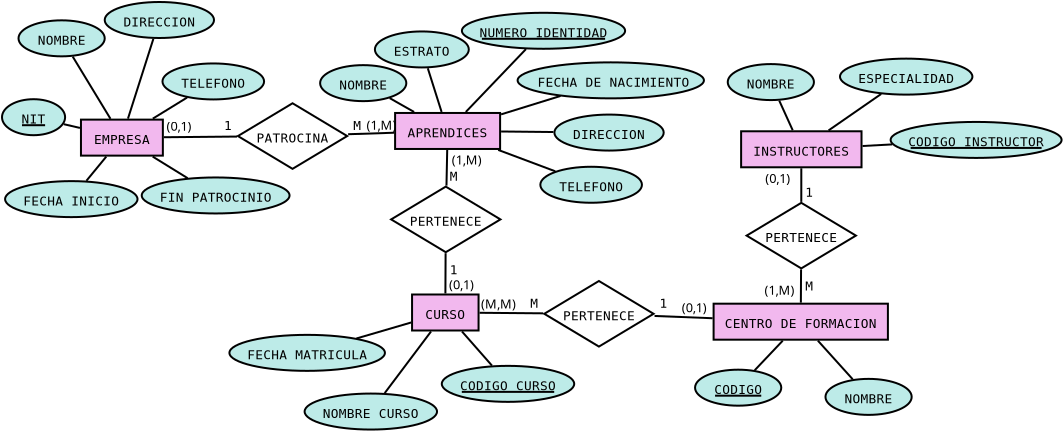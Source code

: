 <?xml version="1.0" encoding="UTF-8"?>
<dia:diagram xmlns:dia="http://www.lysator.liu.se/~alla/dia/">
  <dia:layer name="Fondo" visible="true" active="true">
    <dia:object type="ER - Attribute" version="0" id="O0">
      <dia:attribute name="obj_pos">
        <dia:point val="-10.669,5.507"/>
      </dia:attribute>
      <dia:attribute name="obj_bb">
        <dia:rectangle val="-10.719,5.457;-1.304,7.357"/>
      </dia:attribute>
      <dia:attribute name="elem_corner">
        <dia:point val="-10.669,5.507"/>
      </dia:attribute>
      <dia:attribute name="elem_width">
        <dia:real val="9.315"/>
      </dia:attribute>
      <dia:attribute name="elem_height">
        <dia:real val="1.8"/>
      </dia:attribute>
      <dia:attribute name="border_width">
        <dia:real val="0.1"/>
      </dia:attribute>
      <dia:attribute name="border_color">
        <dia:color val="#000000"/>
      </dia:attribute>
      <dia:attribute name="inner_color">
        <dia:color val="#bdebe8"/>
      </dia:attribute>
      <dia:attribute name="name">
        <dia:string>#FECHA DE NACIMIENTO#</dia:string>
      </dia:attribute>
      <dia:attribute name="key">
        <dia:boolean val="false"/>
      </dia:attribute>
      <dia:attribute name="weak_key">
        <dia:boolean val="false"/>
      </dia:attribute>
      <dia:attribute name="derived">
        <dia:boolean val="false"/>
      </dia:attribute>
      <dia:attribute name="multivalued">
        <dia:boolean val="false"/>
      </dia:attribute>
      <dia:attribute name="font">
        <dia:font family="monospace" style="0" name="Courier"/>
      </dia:attribute>
      <dia:attribute name="font_height">
        <dia:real val="0.8"/>
      </dia:attribute>
    </dia:object>
    <dia:object type="ER - Entity" version="0" id="O1">
      <dia:attribute name="obj_pos">
        <dia:point val="-16.795,8.037"/>
      </dia:attribute>
      <dia:attribute name="obj_bb">
        <dia:rectangle val="-16.845,7.987;-11.495,9.887"/>
      </dia:attribute>
      <dia:attribute name="elem_corner">
        <dia:point val="-16.795,8.037"/>
      </dia:attribute>
      <dia:attribute name="elem_width">
        <dia:real val="5.25"/>
      </dia:attribute>
      <dia:attribute name="elem_height">
        <dia:real val="1.8"/>
      </dia:attribute>
      <dia:attribute name="border_width">
        <dia:real val="0.1"/>
      </dia:attribute>
      <dia:attribute name="border_color">
        <dia:color val="#000000"/>
      </dia:attribute>
      <dia:attribute name="inner_color">
        <dia:color val="#f2b8ee"/>
      </dia:attribute>
      <dia:attribute name="name">
        <dia:string>#APRENDICES#</dia:string>
      </dia:attribute>
      <dia:attribute name="weak">
        <dia:boolean val="false"/>
      </dia:attribute>
      <dia:attribute name="associative">
        <dia:boolean val="false"/>
      </dia:attribute>
      <dia:attribute name="font">
        <dia:font family="monospace" style="0" name="Courier"/>
      </dia:attribute>
      <dia:attribute name="font_height">
        <dia:real val="0.8"/>
      </dia:attribute>
    </dia:object>
    <dia:object type="ER - Attribute" version="0" id="O2">
      <dia:attribute name="obj_pos">
        <dia:point val="-13.455,3.028"/>
      </dia:attribute>
      <dia:attribute name="obj_bb">
        <dia:rectangle val="-13.505,2.978;-5.245,4.878"/>
      </dia:attribute>
      <dia:attribute name="elem_corner">
        <dia:point val="-13.455,3.028"/>
      </dia:attribute>
      <dia:attribute name="elem_width">
        <dia:real val="8.16"/>
      </dia:attribute>
      <dia:attribute name="elem_height">
        <dia:real val="1.8"/>
      </dia:attribute>
      <dia:attribute name="border_width">
        <dia:real val="0.1"/>
      </dia:attribute>
      <dia:attribute name="border_color">
        <dia:color val="#000000"/>
      </dia:attribute>
      <dia:attribute name="inner_color">
        <dia:color val="#bdebe8"/>
      </dia:attribute>
      <dia:attribute name="name">
        <dia:string>#NUMERO IDENTIDAD#</dia:string>
      </dia:attribute>
      <dia:attribute name="key">
        <dia:boolean val="true"/>
      </dia:attribute>
      <dia:attribute name="weak_key">
        <dia:boolean val="false"/>
      </dia:attribute>
      <dia:attribute name="derived">
        <dia:boolean val="false"/>
      </dia:attribute>
      <dia:attribute name="multivalued">
        <dia:boolean val="false"/>
      </dia:attribute>
      <dia:attribute name="font">
        <dia:font family="monospace" style="0" name="Courier"/>
      </dia:attribute>
      <dia:attribute name="font_height">
        <dia:real val="0.8"/>
      </dia:attribute>
    </dia:object>
    <dia:object type="ER - Attribute" version="0" id="O3">
      <dia:attribute name="obj_pos">
        <dia:point val="-20.544,5.646"/>
      </dia:attribute>
      <dia:attribute name="obj_bb">
        <dia:rectangle val="-20.594,5.596;-16.184,7.496"/>
      </dia:attribute>
      <dia:attribute name="elem_corner">
        <dia:point val="-20.544,5.646"/>
      </dia:attribute>
      <dia:attribute name="elem_width">
        <dia:real val="4.31"/>
      </dia:attribute>
      <dia:attribute name="elem_height">
        <dia:real val="1.8"/>
      </dia:attribute>
      <dia:attribute name="border_width">
        <dia:real val="0.1"/>
      </dia:attribute>
      <dia:attribute name="border_color">
        <dia:color val="#000000"/>
      </dia:attribute>
      <dia:attribute name="inner_color">
        <dia:color val="#bdebe8"/>
      </dia:attribute>
      <dia:attribute name="name">
        <dia:string>#NOMBRE#</dia:string>
      </dia:attribute>
      <dia:attribute name="key">
        <dia:boolean val="false"/>
      </dia:attribute>
      <dia:attribute name="weak_key">
        <dia:boolean val="false"/>
      </dia:attribute>
      <dia:attribute name="derived">
        <dia:boolean val="false"/>
      </dia:attribute>
      <dia:attribute name="multivalued">
        <dia:boolean val="false"/>
      </dia:attribute>
      <dia:attribute name="font">
        <dia:font family="monospace" style="0" name="Courier"/>
      </dia:attribute>
      <dia:attribute name="font_height">
        <dia:real val="0.8"/>
      </dia:attribute>
    </dia:object>
    <dia:object type="ER - Entity" version="0" id="O4">
      <dia:attribute name="obj_pos">
        <dia:point val="-15.947,17.114"/>
      </dia:attribute>
      <dia:attribute name="obj_bb">
        <dia:rectangle val="-15.997,17.064;-12.572,18.964"/>
      </dia:attribute>
      <dia:attribute name="elem_corner">
        <dia:point val="-15.947,17.114"/>
      </dia:attribute>
      <dia:attribute name="elem_width">
        <dia:real val="3.325"/>
      </dia:attribute>
      <dia:attribute name="elem_height">
        <dia:real val="1.8"/>
      </dia:attribute>
      <dia:attribute name="border_width">
        <dia:real val="0.1"/>
      </dia:attribute>
      <dia:attribute name="border_color">
        <dia:color val="#000000"/>
      </dia:attribute>
      <dia:attribute name="inner_color">
        <dia:color val="#f2b8ee"/>
      </dia:attribute>
      <dia:attribute name="name">
        <dia:string>#CURSO#</dia:string>
      </dia:attribute>
      <dia:attribute name="weak">
        <dia:boolean val="false"/>
      </dia:attribute>
      <dia:attribute name="associative">
        <dia:boolean val="false"/>
      </dia:attribute>
      <dia:attribute name="font">
        <dia:font family="monospace" style="0" name="Courier"/>
      </dia:attribute>
      <dia:attribute name="font_height">
        <dia:real val="0.8"/>
      </dia:attribute>
    </dia:object>
    <dia:object type="ER - Entity" version="0" id="O5">
      <dia:attribute name="obj_pos">
        <dia:point val="-0.87,17.573"/>
      </dia:attribute>
      <dia:attribute name="obj_bb">
        <dia:rectangle val="-0.92,17.523;7.895,19.423"/>
      </dia:attribute>
      <dia:attribute name="elem_corner">
        <dia:point val="-0.87,17.573"/>
      </dia:attribute>
      <dia:attribute name="elem_width">
        <dia:real val="8.715"/>
      </dia:attribute>
      <dia:attribute name="elem_height">
        <dia:real val="1.8"/>
      </dia:attribute>
      <dia:attribute name="border_width">
        <dia:real val="0.1"/>
      </dia:attribute>
      <dia:attribute name="border_color">
        <dia:color val="#000000"/>
      </dia:attribute>
      <dia:attribute name="inner_color">
        <dia:color val="#f2b8ee"/>
      </dia:attribute>
      <dia:attribute name="name">
        <dia:string>#CENTRO DE FORMACION#</dia:string>
      </dia:attribute>
      <dia:attribute name="weak">
        <dia:boolean val="false"/>
      </dia:attribute>
      <dia:attribute name="associative">
        <dia:boolean val="false"/>
      </dia:attribute>
      <dia:attribute name="font">
        <dia:font family="monospace" style="0" name="Courier"/>
      </dia:attribute>
      <dia:attribute name="font_height">
        <dia:real val="0.8"/>
      </dia:attribute>
    </dia:object>
    <dia:object type="Standard - Line" version="0" id="O6">
      <dia:attribute name="obj_pos">
        <dia:point val="-17.069,7.294"/>
      </dia:attribute>
      <dia:attribute name="obj_bb">
        <dia:rectangle val="-17.137,7.226;-15.777,8.056"/>
      </dia:attribute>
      <dia:attribute name="conn_endpoints">
        <dia:point val="-17.069,7.294"/>
        <dia:point val="-15.845,7.988"/>
      </dia:attribute>
      <dia:attribute name="numcp">
        <dia:int val="1"/>
      </dia:attribute>
      <dia:connections>
        <dia:connection handle="0" to="O3" connection="8"/>
        <dia:connection handle="1" to="O1" connection="8"/>
      </dia:connections>
    </dia:object>
    <dia:object type="Standard - Line" version="0" id="O7">
      <dia:attribute name="obj_pos">
        <dia:point val="-13.261,7.988"/>
      </dia:attribute>
      <dia:attribute name="obj_bb">
        <dia:rectangle val="-13.332,4.773;-10.181,8.058"/>
      </dia:attribute>
      <dia:attribute name="conn_endpoints">
        <dia:point val="-13.261,7.988"/>
        <dia:point val="-10.252,4.844"/>
      </dia:attribute>
      <dia:attribute name="numcp">
        <dia:int val="1"/>
      </dia:attribute>
      <dia:connections>
        <dia:connection handle="0" to="O1" connection="8"/>
        <dia:connection handle="1" to="O2" connection="8"/>
      </dia:connections>
    </dia:object>
    <dia:object type="Standard - Line" version="0" id="O8">
      <dia:attribute name="obj_pos">
        <dia:point val="-11.496,8.108"/>
      </dia:attribute>
      <dia:attribute name="obj_bb">
        <dia:rectangle val="-11.559,7.123;-8.459,8.17"/>
      </dia:attribute>
      <dia:attribute name="conn_endpoints">
        <dia:point val="-11.496,8.108"/>
        <dia:point val="-8.522,7.185"/>
      </dia:attribute>
      <dia:attribute name="numcp">
        <dia:int val="1"/>
      </dia:attribute>
      <dia:connections>
        <dia:connection handle="0" to="O1" connection="8"/>
        <dia:connection handle="1" to="O0" connection="8"/>
      </dia:connections>
    </dia:object>
    <dia:object type="Standard - Text" version="1" id="O9">
      <dia:attribute name="obj_pos">
        <dia:point val="-25.996,10.604"/>
      </dia:attribute>
      <dia:attribute name="obj_bb">
        <dia:rectangle val="-25.996,9.964;-25.996,10.736"/>
      </dia:attribute>
      <dia:attribute name="text">
        <dia:composite type="text">
          <dia:attribute name="string">
            <dia:string>##</dia:string>
          </dia:attribute>
          <dia:attribute name="font">
            <dia:font family="sans" style="0" name="Helvetica"/>
          </dia:attribute>
          <dia:attribute name="height">
            <dia:real val="0.8"/>
          </dia:attribute>
          <dia:attribute name="pos">
            <dia:point val="-25.996,10.604"/>
          </dia:attribute>
          <dia:attribute name="color">
            <dia:color val="#000000"/>
          </dia:attribute>
          <dia:attribute name="alignment">
            <dia:enum val="0"/>
          </dia:attribute>
        </dia:composite>
      </dia:attribute>
      <dia:attribute name="valign">
        <dia:enum val="3"/>
      </dia:attribute>
    </dia:object>
    <dia:object type="ER - Attribute" version="0" id="O10">
      <dia:attribute name="obj_pos">
        <dia:point val="-17.805,3.961"/>
      </dia:attribute>
      <dia:attribute name="obj_bb">
        <dia:rectangle val="-17.855,3.911;-13.06,5.811"/>
      </dia:attribute>
      <dia:attribute name="elem_corner">
        <dia:point val="-17.805,3.961"/>
      </dia:attribute>
      <dia:attribute name="elem_width">
        <dia:real val="4.695"/>
      </dia:attribute>
      <dia:attribute name="elem_height">
        <dia:real val="1.8"/>
      </dia:attribute>
      <dia:attribute name="border_width">
        <dia:real val="0.1"/>
      </dia:attribute>
      <dia:attribute name="border_color">
        <dia:color val="#000000"/>
      </dia:attribute>
      <dia:attribute name="inner_color">
        <dia:color val="#bdebe8"/>
      </dia:attribute>
      <dia:attribute name="name">
        <dia:string>#ESTRATO#</dia:string>
      </dia:attribute>
      <dia:attribute name="key">
        <dia:boolean val="false"/>
      </dia:attribute>
      <dia:attribute name="weak_key">
        <dia:boolean val="false"/>
      </dia:attribute>
      <dia:attribute name="derived">
        <dia:boolean val="false"/>
      </dia:attribute>
      <dia:attribute name="multivalued">
        <dia:boolean val="false"/>
      </dia:attribute>
      <dia:attribute name="font">
        <dia:font family="monospace" style="0" name="Courier"/>
      </dia:attribute>
      <dia:attribute name="font_height">
        <dia:real val="0.8"/>
      </dia:attribute>
    </dia:object>
    <dia:object type="ER - Attribute" version="0" id="O11">
      <dia:attribute name="obj_pos">
        <dia:point val="-8.83,8.118"/>
      </dia:attribute>
      <dia:attribute name="obj_bb">
        <dia:rectangle val="-8.88,8.068;-3.315,9.968"/>
      </dia:attribute>
      <dia:attribute name="elem_corner">
        <dia:point val="-8.83,8.118"/>
      </dia:attribute>
      <dia:attribute name="elem_width">
        <dia:real val="5.465"/>
      </dia:attribute>
      <dia:attribute name="elem_height">
        <dia:real val="1.8"/>
      </dia:attribute>
      <dia:attribute name="border_width">
        <dia:real val="0.1"/>
      </dia:attribute>
      <dia:attribute name="border_color">
        <dia:color val="#000000"/>
      </dia:attribute>
      <dia:attribute name="inner_color">
        <dia:color val="#bdebe8"/>
      </dia:attribute>
      <dia:attribute name="name">
        <dia:string>#DIRECCION#</dia:string>
      </dia:attribute>
      <dia:attribute name="key">
        <dia:boolean val="false"/>
      </dia:attribute>
      <dia:attribute name="weak_key">
        <dia:boolean val="false"/>
      </dia:attribute>
      <dia:attribute name="derived">
        <dia:boolean val="false"/>
      </dia:attribute>
      <dia:attribute name="multivalued">
        <dia:boolean val="false"/>
      </dia:attribute>
      <dia:attribute name="font">
        <dia:font family="monospace" style="0" name="Courier"/>
      </dia:attribute>
      <dia:attribute name="font_height">
        <dia:real val="0.8"/>
      </dia:attribute>
    </dia:object>
    <dia:object type="ER - Attribute" version="0" id="O12">
      <dia:attribute name="obj_pos">
        <dia:point val="-9.533,10.727"/>
      </dia:attribute>
      <dia:attribute name="obj_bb">
        <dia:rectangle val="-9.583,10.677;-4.403,12.577"/>
      </dia:attribute>
      <dia:attribute name="elem_corner">
        <dia:point val="-9.533,10.727"/>
      </dia:attribute>
      <dia:attribute name="elem_width">
        <dia:real val="5.08"/>
      </dia:attribute>
      <dia:attribute name="elem_height">
        <dia:real val="1.8"/>
      </dia:attribute>
      <dia:attribute name="border_width">
        <dia:real val="0.1"/>
      </dia:attribute>
      <dia:attribute name="border_color">
        <dia:color val="#000000"/>
      </dia:attribute>
      <dia:attribute name="inner_color">
        <dia:color val="#bdebe8"/>
      </dia:attribute>
      <dia:attribute name="name">
        <dia:string>#TELEFONO#</dia:string>
      </dia:attribute>
      <dia:attribute name="key">
        <dia:boolean val="false"/>
      </dia:attribute>
      <dia:attribute name="weak_key">
        <dia:boolean val="false"/>
      </dia:attribute>
      <dia:attribute name="derived">
        <dia:boolean val="false"/>
      </dia:attribute>
      <dia:attribute name="multivalued">
        <dia:boolean val="false"/>
      </dia:attribute>
      <dia:attribute name="font">
        <dia:font family="monospace" style="0" name="Courier"/>
      </dia:attribute>
      <dia:attribute name="font_height">
        <dia:real val="0.8"/>
      </dia:attribute>
    </dia:object>
    <dia:object type="Standard - Line" version="0" id="O13">
      <dia:attribute name="obj_pos">
        <dia:point val="-15.16,5.801"/>
      </dia:attribute>
      <dia:attribute name="obj_bb">
        <dia:rectangle val="-15.223,5.738;-14.408,8.05"/>
      </dia:attribute>
      <dia:attribute name="conn_endpoints">
        <dia:point val="-15.16,5.801"/>
        <dia:point val="-14.47,7.987"/>
      </dia:attribute>
      <dia:attribute name="numcp">
        <dia:int val="1"/>
      </dia:attribute>
      <dia:connections>
        <dia:connection handle="0" to="O10" connection="8"/>
        <dia:connection handle="1" to="O1" connection="8"/>
      </dia:connections>
    </dia:object>
    <dia:object type="Standard - Line" version="0" id="O14">
      <dia:attribute name="obj_pos">
        <dia:point val="-8.785,10.955"/>
      </dia:attribute>
      <dia:attribute name="obj_bb">
        <dia:rectangle val="-11.704,9.821;-8.72,11.02"/>
      </dia:attribute>
      <dia:attribute name="conn_endpoints">
        <dia:point val="-8.785,10.955"/>
        <dia:point val="-11.64,9.885"/>
      </dia:attribute>
      <dia:attribute name="numcp">
        <dia:int val="1"/>
      </dia:attribute>
      <dia:connections>
        <dia:connection handle="0" to="O12" connection="8"/>
        <dia:connection handle="1" to="O1" connection="8"/>
      </dia:connections>
    </dia:object>
    <dia:object type="Standard - Line" version="0" id="O15">
      <dia:attribute name="obj_pos">
        <dia:point val="-11.495,8.964"/>
      </dia:attribute>
      <dia:attribute name="obj_bb">
        <dia:rectangle val="-11.546,8.914;-8.829,9.041"/>
      </dia:attribute>
      <dia:attribute name="conn_endpoints">
        <dia:point val="-11.495,8.964"/>
        <dia:point val="-8.879,8.99"/>
      </dia:attribute>
      <dia:attribute name="numcp">
        <dia:int val="1"/>
      </dia:attribute>
      <dia:connections>
        <dia:connection handle="0" to="O1" connection="8"/>
        <dia:connection handle="1" to="O11" connection="8"/>
      </dia:connections>
    </dia:object>
    <dia:object type="ER - Relationship" version="0" id="O16">
      <dia:attribute name="obj_pos">
        <dia:point val="-16.994,11.72"/>
      </dia:attribute>
      <dia:attribute name="obj_bb">
        <dia:rectangle val="-17.044,10.57;-11.479,16.149"/>
      </dia:attribute>
      <dia:attribute name="elem_corner">
        <dia:point val="-16.994,11.72"/>
      </dia:attribute>
      <dia:attribute name="elem_width">
        <dia:real val="5.465"/>
      </dia:attribute>
      <dia:attribute name="elem_height">
        <dia:real val="3.279"/>
      </dia:attribute>
      <dia:attribute name="border_width">
        <dia:real val="0.1"/>
      </dia:attribute>
      <dia:attribute name="border_color">
        <dia:color val="#000000"/>
      </dia:attribute>
      <dia:attribute name="inner_color">
        <dia:color val="#ffffff"/>
      </dia:attribute>
      <dia:attribute name="name">
        <dia:string>#PERTENECE#</dia:string>
      </dia:attribute>
      <dia:attribute name="left_card">
        <dia:string>#M#</dia:string>
      </dia:attribute>
      <dia:attribute name="right_card">
        <dia:string>#1#</dia:string>
      </dia:attribute>
      <dia:attribute name="identifying">
        <dia:boolean val="false"/>
      </dia:attribute>
      <dia:attribute name="rotated">
        <dia:boolean val="true"/>
      </dia:attribute>
      <dia:attribute name="font">
        <dia:font family="monospace" style="0" name="Courier"/>
      </dia:attribute>
      <dia:attribute name="font_height">
        <dia:real val="0.8"/>
      </dia:attribute>
    </dia:object>
    <dia:object type="ER - Relationship" version="0" id="O17">
      <dia:attribute name="obj_pos">
        <dia:point val="-9.337,16.439"/>
      </dia:attribute>
      <dia:attribute name="obj_bb">
        <dia:rectangle val="-10.072,16.389;-3.137,19.767"/>
      </dia:attribute>
      <dia:attribute name="elem_corner">
        <dia:point val="-9.337,16.439"/>
      </dia:attribute>
      <dia:attribute name="elem_width">
        <dia:real val="5.465"/>
      </dia:attribute>
      <dia:attribute name="elem_height">
        <dia:real val="3.279"/>
      </dia:attribute>
      <dia:attribute name="border_width">
        <dia:real val="0.1"/>
      </dia:attribute>
      <dia:attribute name="border_color">
        <dia:color val="#000000"/>
      </dia:attribute>
      <dia:attribute name="inner_color">
        <dia:color val="#ffffff"/>
      </dia:attribute>
      <dia:attribute name="name">
        <dia:string>#PERTENECE#</dia:string>
      </dia:attribute>
      <dia:attribute name="left_card">
        <dia:string>#M#</dia:string>
      </dia:attribute>
      <dia:attribute name="right_card">
        <dia:string>#1#</dia:string>
      </dia:attribute>
      <dia:attribute name="identifying">
        <dia:boolean val="false"/>
      </dia:attribute>
      <dia:attribute name="rotated">
        <dia:boolean val="false"/>
      </dia:attribute>
      <dia:attribute name="font">
        <dia:font family="monospace" style="0" name="Courier"/>
      </dia:attribute>
      <dia:attribute name="font_height">
        <dia:real val="0.8"/>
      </dia:attribute>
    </dia:object>
    <dia:object type="Standard - Line" version="0" id="O18">
      <dia:attribute name="obj_pos">
        <dia:point val="-14.19,9.879"/>
      </dia:attribute>
      <dia:attribute name="obj_bb">
        <dia:rectangle val="-14.278,9.828;-14.139,11.722"/>
      </dia:attribute>
      <dia:attribute name="conn_endpoints">
        <dia:point val="-14.19,9.879"/>
        <dia:point val="-14.227,11.671"/>
      </dia:attribute>
      <dia:attribute name="numcp">
        <dia:int val="1"/>
      </dia:attribute>
      <dia:connections>
        <dia:connection handle="0" to="O1" connection="8"/>
        <dia:connection handle="1" to="O16" connection="8"/>
      </dia:connections>
    </dia:object>
    <dia:object type="Standard - Line" version="0" id="O19">
      <dia:attribute name="obj_pos">
        <dia:point val="-14.27,15.05"/>
      </dia:attribute>
      <dia:attribute name="obj_bb">
        <dia:rectangle val="-14.33,14.999;-14.22,17.114"/>
      </dia:attribute>
      <dia:attribute name="conn_endpoints">
        <dia:point val="-14.27,15.05"/>
        <dia:point val="-14.28,17.063"/>
      </dia:attribute>
      <dia:attribute name="numcp">
        <dia:int val="1"/>
      </dia:attribute>
      <dia:connections>
        <dia:connection handle="0" to="O16" connection="8"/>
        <dia:connection handle="1" to="O4" connection="8"/>
      </dia:connections>
    </dia:object>
    <dia:object type="Standard - Line" version="0" id="O20">
      <dia:attribute name="obj_pos">
        <dia:point val="-12.572,18.028"/>
      </dia:attribute>
      <dia:attribute name="obj_bb">
        <dia:rectangle val="-12.623,17.978;-9.333,18.105"/>
      </dia:attribute>
      <dia:attribute name="conn_endpoints">
        <dia:point val="-12.572,18.028"/>
        <dia:point val="-9.383,18.055"/>
      </dia:attribute>
      <dia:attribute name="numcp">
        <dia:int val="1"/>
      </dia:attribute>
      <dia:connections>
        <dia:connection handle="0" to="O4" connection="8"/>
        <dia:connection handle="1" to="O17" connection="8"/>
      </dia:connections>
    </dia:object>
    <dia:object type="Standard - Line" version="0" id="O21">
      <dia:attribute name="obj_pos">
        <dia:point val="-3.822,18.187"/>
      </dia:attribute>
      <dia:attribute name="obj_bb">
        <dia:rectangle val="-3.874,18.135;-0.867,18.353"/>
      </dia:attribute>
      <dia:attribute name="conn_endpoints">
        <dia:point val="-3.822,18.187"/>
        <dia:point val="-0.919,18.301"/>
      </dia:attribute>
      <dia:attribute name="numcp">
        <dia:int val="1"/>
      </dia:attribute>
      <dia:connections>
        <dia:connection handle="0" to="O17" connection="8"/>
        <dia:connection handle="1" to="O5" connection="8"/>
      </dia:connections>
    </dia:object>
    <dia:object type="ER - Relationship" version="0" id="O22">
      <dia:attribute name="obj_pos">
        <dia:point val="0.781,12.53"/>
      </dia:attribute>
      <dia:attribute name="obj_bb">
        <dia:rectangle val="0.731,11.38;6.296,16.959"/>
      </dia:attribute>
      <dia:attribute name="elem_corner">
        <dia:point val="0.781,12.53"/>
      </dia:attribute>
      <dia:attribute name="elem_width">
        <dia:real val="5.465"/>
      </dia:attribute>
      <dia:attribute name="elem_height">
        <dia:real val="3.279"/>
      </dia:attribute>
      <dia:attribute name="border_width">
        <dia:real val="0.1"/>
      </dia:attribute>
      <dia:attribute name="border_color">
        <dia:color val="#000000"/>
      </dia:attribute>
      <dia:attribute name="inner_color">
        <dia:color val="#ffffff"/>
      </dia:attribute>
      <dia:attribute name="name">
        <dia:string>#PERTENECE#</dia:string>
      </dia:attribute>
      <dia:attribute name="left_card">
        <dia:string>#1#</dia:string>
      </dia:attribute>
      <dia:attribute name="right_card">
        <dia:string>#M#</dia:string>
      </dia:attribute>
      <dia:attribute name="identifying">
        <dia:boolean val="false"/>
      </dia:attribute>
      <dia:attribute name="rotated">
        <dia:boolean val="true"/>
      </dia:attribute>
      <dia:attribute name="font">
        <dia:font family="monospace" style="0" name="Courier"/>
      </dia:attribute>
      <dia:attribute name="font_height">
        <dia:real val="0.8"/>
      </dia:attribute>
    </dia:object>
    <dia:object type="ER - Entity" version="0" id="O23">
      <dia:attribute name="obj_pos">
        <dia:point val="0.506,8.953"/>
      </dia:attribute>
      <dia:attribute name="obj_bb">
        <dia:rectangle val="0.456,8.903;6.576,10.803"/>
      </dia:attribute>
      <dia:attribute name="elem_corner">
        <dia:point val="0.506,8.953"/>
      </dia:attribute>
      <dia:attribute name="elem_width">
        <dia:real val="6.02"/>
      </dia:attribute>
      <dia:attribute name="elem_height">
        <dia:real val="1.8"/>
      </dia:attribute>
      <dia:attribute name="border_width">
        <dia:real val="0.1"/>
      </dia:attribute>
      <dia:attribute name="border_color">
        <dia:color val="#000000"/>
      </dia:attribute>
      <dia:attribute name="inner_color">
        <dia:color val="#f2b8ee"/>
      </dia:attribute>
      <dia:attribute name="name">
        <dia:string>#INSTRUCTORES#</dia:string>
      </dia:attribute>
      <dia:attribute name="weak">
        <dia:boolean val="false"/>
      </dia:attribute>
      <dia:attribute name="associative">
        <dia:boolean val="false"/>
      </dia:attribute>
      <dia:attribute name="font">
        <dia:font family="monospace" style="0" name="Courier"/>
      </dia:attribute>
      <dia:attribute name="font_height">
        <dia:real val="0.8"/>
      </dia:attribute>
    </dia:object>
    <dia:object type="Standard - Line" version="0" id="O24">
      <dia:attribute name="obj_pos">
        <dia:point val="3.515,10.803"/>
      </dia:attribute>
      <dia:attribute name="obj_bb">
        <dia:rectangle val="3.464,10.753;3.565,12.531"/>
      </dia:attribute>
      <dia:attribute name="conn_endpoints">
        <dia:point val="3.515,10.803"/>
        <dia:point val="3.514,12.481"/>
      </dia:attribute>
      <dia:attribute name="numcp">
        <dia:int val="1"/>
      </dia:attribute>
      <dia:connections>
        <dia:connection handle="0" to="O23" connection="8"/>
        <dia:connection handle="1" to="O22" connection="8"/>
      </dia:connections>
    </dia:object>
    <dia:object type="Standard - Line" version="0" id="O25">
      <dia:attribute name="obj_pos">
        <dia:point val="3.493,17.523"/>
      </dia:attribute>
      <dia:attribute name="obj_bb">
        <dia:rectangle val="3.443,15.804;3.554,17.573"/>
      </dia:attribute>
      <dia:attribute name="conn_endpoints">
        <dia:point val="3.493,17.523"/>
        <dia:point val="3.503,15.855"/>
      </dia:attribute>
      <dia:attribute name="numcp">
        <dia:int val="1"/>
      </dia:attribute>
      <dia:connections>
        <dia:connection handle="0" to="O5" connection="8"/>
        <dia:connection handle="1" to="O22" connection="8"/>
      </dia:connections>
    </dia:object>
    <dia:object type="ER - Attribute" version="0" id="O26">
      <dia:attribute name="obj_pos">
        <dia:point val="-25.079,19.132"/>
      </dia:attribute>
      <dia:attribute name="obj_bb">
        <dia:rectangle val="-25.129,19.082;-17.254,20.982"/>
      </dia:attribute>
      <dia:attribute name="elem_corner">
        <dia:point val="-25.079,19.132"/>
      </dia:attribute>
      <dia:attribute name="elem_width">
        <dia:real val="7.775"/>
      </dia:attribute>
      <dia:attribute name="elem_height">
        <dia:real val="1.8"/>
      </dia:attribute>
      <dia:attribute name="border_width">
        <dia:real val="0.1"/>
      </dia:attribute>
      <dia:attribute name="border_color">
        <dia:color val="#000000"/>
      </dia:attribute>
      <dia:attribute name="inner_color">
        <dia:color val="#bdebe8"/>
      </dia:attribute>
      <dia:attribute name="name">
        <dia:string>#FECHA MATRICULA#</dia:string>
      </dia:attribute>
      <dia:attribute name="key">
        <dia:boolean val="false"/>
      </dia:attribute>
      <dia:attribute name="weak_key">
        <dia:boolean val="false"/>
      </dia:attribute>
      <dia:attribute name="derived">
        <dia:boolean val="false"/>
      </dia:attribute>
      <dia:attribute name="multivalued">
        <dia:boolean val="false"/>
      </dia:attribute>
      <dia:attribute name="font">
        <dia:font family="monospace" style="0" name="Courier"/>
      </dia:attribute>
      <dia:attribute name="font_height">
        <dia:real val="0.8"/>
      </dia:attribute>
    </dia:object>
    <dia:object type="ER - Attribute" version="0" id="O27">
      <dia:attribute name="obj_pos">
        <dia:point val="-21.319,22.067"/>
      </dia:attribute>
      <dia:attribute name="obj_bb">
        <dia:rectangle val="-21.369,22.017;-14.649,23.917"/>
      </dia:attribute>
      <dia:attribute name="elem_corner">
        <dia:point val="-21.319,22.067"/>
      </dia:attribute>
      <dia:attribute name="elem_width">
        <dia:real val="6.62"/>
      </dia:attribute>
      <dia:attribute name="elem_height">
        <dia:real val="1.8"/>
      </dia:attribute>
      <dia:attribute name="border_width">
        <dia:real val="0.1"/>
      </dia:attribute>
      <dia:attribute name="border_color">
        <dia:color val="#000000"/>
      </dia:attribute>
      <dia:attribute name="inner_color">
        <dia:color val="#bdebe8"/>
      </dia:attribute>
      <dia:attribute name="name">
        <dia:string>#NOMBRE CURSO#</dia:string>
      </dia:attribute>
      <dia:attribute name="key">
        <dia:boolean val="false"/>
      </dia:attribute>
      <dia:attribute name="weak_key">
        <dia:boolean val="false"/>
      </dia:attribute>
      <dia:attribute name="derived">
        <dia:boolean val="false"/>
      </dia:attribute>
      <dia:attribute name="multivalued">
        <dia:boolean val="false"/>
      </dia:attribute>
      <dia:attribute name="font">
        <dia:font family="monospace" style="0" name="Courier"/>
      </dia:attribute>
      <dia:attribute name="font_height">
        <dia:real val="0.8"/>
      </dia:attribute>
    </dia:object>
    <dia:object type="Standard - Line" version="0" id="O28">
      <dia:attribute name="obj_pos">
        <dia:point val="-18.729,19.313"/>
      </dia:attribute>
      <dia:attribute name="obj_bb">
        <dia:rectangle val="-18.791,18.45;-15.929,19.375"/>
      </dia:attribute>
      <dia:attribute name="conn_endpoints">
        <dia:point val="-18.729,19.313"/>
        <dia:point val="-15.991,18.512"/>
      </dia:attribute>
      <dia:attribute name="numcp">
        <dia:int val="1"/>
      </dia:attribute>
      <dia:connections>
        <dia:connection handle="0" to="O26" connection="8"/>
        <dia:connection handle="1" to="O4" connection="8"/>
      </dia:connections>
    </dia:object>
    <dia:object type="Standard - Line" version="0" id="O29">
      <dia:attribute name="obj_pos">
        <dia:point val="-17.316,22.045"/>
      </dia:attribute>
      <dia:attribute name="obj_bb">
        <dia:rectangle val="-17.386,18.893;-14.928,22.115"/>
      </dia:attribute>
      <dia:attribute name="conn_endpoints">
        <dia:point val="-17.316,22.045"/>
        <dia:point val="-14.998,18.963"/>
      </dia:attribute>
      <dia:attribute name="numcp">
        <dia:int val="1"/>
      </dia:attribute>
      <dia:connections>
        <dia:connection handle="0" to="O27" connection="8"/>
        <dia:connection handle="1" to="O4" connection="8"/>
      </dia:connections>
    </dia:object>
    <dia:object type="ER - Attribute" version="0" id="O30">
      <dia:attribute name="obj_pos">
        <dia:point val="-14.46,20.682"/>
      </dia:attribute>
      <dia:attribute name="obj_bb">
        <dia:rectangle val="-14.51,20.632;-7.79,22.532"/>
      </dia:attribute>
      <dia:attribute name="elem_corner">
        <dia:point val="-14.46,20.682"/>
      </dia:attribute>
      <dia:attribute name="elem_width">
        <dia:real val="6.62"/>
      </dia:attribute>
      <dia:attribute name="elem_height">
        <dia:real val="1.8"/>
      </dia:attribute>
      <dia:attribute name="border_width">
        <dia:real val="0.1"/>
      </dia:attribute>
      <dia:attribute name="border_color">
        <dia:color val="#000000"/>
      </dia:attribute>
      <dia:attribute name="inner_color">
        <dia:color val="#bdebe8"/>
      </dia:attribute>
      <dia:attribute name="name">
        <dia:string>#CODIGO CURSO#</dia:string>
      </dia:attribute>
      <dia:attribute name="key">
        <dia:boolean val="true"/>
      </dia:attribute>
      <dia:attribute name="weak_key">
        <dia:boolean val="false"/>
      </dia:attribute>
      <dia:attribute name="derived">
        <dia:boolean val="false"/>
      </dia:attribute>
      <dia:attribute name="multivalued">
        <dia:boolean val="false"/>
      </dia:attribute>
      <dia:attribute name="font">
        <dia:font family="monospace" style="0" name="Courier"/>
      </dia:attribute>
      <dia:attribute name="font_height">
        <dia:real val="0.8"/>
      </dia:attribute>
    </dia:object>
    <dia:object type="ER - Attribute" version="0" id="O31">
      <dia:attribute name="obj_pos">
        <dia:point val="-1.797,20.873"/>
      </dia:attribute>
      <dia:attribute name="obj_bb">
        <dia:rectangle val="-1.847,20.823;2.563,22.723"/>
      </dia:attribute>
      <dia:attribute name="elem_corner">
        <dia:point val="-1.797,20.873"/>
      </dia:attribute>
      <dia:attribute name="elem_width">
        <dia:real val="4.31"/>
      </dia:attribute>
      <dia:attribute name="elem_height">
        <dia:real val="1.8"/>
      </dia:attribute>
      <dia:attribute name="border_width">
        <dia:real val="0.1"/>
      </dia:attribute>
      <dia:attribute name="border_color">
        <dia:color val="#000000"/>
      </dia:attribute>
      <dia:attribute name="inner_color">
        <dia:color val="#bdebe8"/>
      </dia:attribute>
      <dia:attribute name="name">
        <dia:string>#CODIGO#</dia:string>
      </dia:attribute>
      <dia:attribute name="key">
        <dia:boolean val="true"/>
      </dia:attribute>
      <dia:attribute name="weak_key">
        <dia:boolean val="false"/>
      </dia:attribute>
      <dia:attribute name="derived">
        <dia:boolean val="false"/>
      </dia:attribute>
      <dia:attribute name="multivalued">
        <dia:boolean val="false"/>
      </dia:attribute>
      <dia:attribute name="font">
        <dia:font family="monospace" style="0" name="Courier"/>
      </dia:attribute>
      <dia:attribute name="font_height">
        <dia:real val="0.8"/>
      </dia:attribute>
    </dia:object>
    <dia:object type="ER - Attribute" version="0" id="O32">
      <dia:attribute name="obj_pos">
        <dia:point val="4.724,21.333"/>
      </dia:attribute>
      <dia:attribute name="obj_bb">
        <dia:rectangle val="4.674,21.283;9.084,23.183"/>
      </dia:attribute>
      <dia:attribute name="elem_corner">
        <dia:point val="4.724,21.333"/>
      </dia:attribute>
      <dia:attribute name="elem_width">
        <dia:real val="4.31"/>
      </dia:attribute>
      <dia:attribute name="elem_height">
        <dia:real val="1.8"/>
      </dia:attribute>
      <dia:attribute name="border_width">
        <dia:real val="0.1"/>
      </dia:attribute>
      <dia:attribute name="border_color">
        <dia:color val="#000000"/>
      </dia:attribute>
      <dia:attribute name="inner_color">
        <dia:color val="#bdebe8"/>
      </dia:attribute>
      <dia:attribute name="name">
        <dia:string>#NOMBRE#</dia:string>
      </dia:attribute>
      <dia:attribute name="key">
        <dia:boolean val="false"/>
      </dia:attribute>
      <dia:attribute name="weak_key">
        <dia:boolean val="false"/>
      </dia:attribute>
      <dia:attribute name="derived">
        <dia:boolean val="false"/>
      </dia:attribute>
      <dia:attribute name="multivalued">
        <dia:boolean val="false"/>
      </dia:attribute>
      <dia:attribute name="font">
        <dia:font family="monospace" style="0" name="Courier"/>
      </dia:attribute>
      <dia:attribute name="font_height">
        <dia:real val="0.8"/>
      </dia:attribute>
    </dia:object>
    <dia:object type="ER - Attribute" version="0" id="O33">
      <dia:attribute name="obj_pos">
        <dia:point val="-0.163,5.593"/>
      </dia:attribute>
      <dia:attribute name="obj_bb">
        <dia:rectangle val="-0.213,5.543;4.197,7.443"/>
      </dia:attribute>
      <dia:attribute name="elem_corner">
        <dia:point val="-0.163,5.593"/>
      </dia:attribute>
      <dia:attribute name="elem_width">
        <dia:real val="4.31"/>
      </dia:attribute>
      <dia:attribute name="elem_height">
        <dia:real val="1.8"/>
      </dia:attribute>
      <dia:attribute name="border_width">
        <dia:real val="0.1"/>
      </dia:attribute>
      <dia:attribute name="border_color">
        <dia:color val="#000000"/>
      </dia:attribute>
      <dia:attribute name="inner_color">
        <dia:color val="#bdebe8"/>
      </dia:attribute>
      <dia:attribute name="name">
        <dia:string>#NOMBRE#</dia:string>
      </dia:attribute>
      <dia:attribute name="key">
        <dia:boolean val="false"/>
      </dia:attribute>
      <dia:attribute name="weak_key">
        <dia:boolean val="false"/>
      </dia:attribute>
      <dia:attribute name="derived">
        <dia:boolean val="false"/>
      </dia:attribute>
      <dia:attribute name="multivalued">
        <dia:boolean val="false"/>
      </dia:attribute>
      <dia:attribute name="font">
        <dia:font family="monospace" style="0" name="Courier"/>
      </dia:attribute>
      <dia:attribute name="font_height">
        <dia:real val="0.8"/>
      </dia:attribute>
    </dia:object>
    <dia:object type="Standard - Line" version="0" id="O34">
      <dia:attribute name="obj_pos">
        <dia:point val="-13.45,18.964"/>
      </dia:attribute>
      <dia:attribute name="obj_bb">
        <dia:rectangle val="-13.521,18.893;-11.882,20.739"/>
      </dia:attribute>
      <dia:attribute name="conn_endpoints">
        <dia:point val="-13.45,18.964"/>
        <dia:point val="-11.952,20.669"/>
      </dia:attribute>
      <dia:attribute name="numcp">
        <dia:int val="1"/>
      </dia:attribute>
      <dia:connections>
        <dia:connection handle="0" to="O4" connection="8"/>
        <dia:connection handle="1" to="O30" connection="8"/>
      </dia:connections>
    </dia:object>
    <dia:object type="Standard - Line" version="0" id="O35">
      <dia:attribute name="obj_pos">
        <dia:point val="2.588,19.422"/>
      </dia:attribute>
      <dia:attribute name="obj_bb">
        <dia:rectangle val="1.114,19.352;2.658,20.972"/>
      </dia:attribute>
      <dia:attribute name="conn_endpoints">
        <dia:point val="2.588,19.422"/>
        <dia:point val="1.185,20.901"/>
      </dia:attribute>
      <dia:attribute name="numcp">
        <dia:int val="1"/>
      </dia:attribute>
      <dia:connections>
        <dia:connection handle="0" to="O5" connection="8"/>
        <dia:connection handle="1" to="O31" connection="8"/>
      </dia:connections>
    </dia:object>
    <dia:object type="Standard - Line" version="0" id="O36">
      <dia:attribute name="obj_pos">
        <dia:point val="4.344,19.422"/>
      </dia:attribute>
      <dia:attribute name="obj_bb">
        <dia:rectangle val="4.273,19.352;6.156,21.424"/>
      </dia:attribute>
      <dia:attribute name="conn_endpoints">
        <dia:point val="4.344,19.422"/>
        <dia:point val="6.086,21.353"/>
      </dia:attribute>
      <dia:attribute name="numcp">
        <dia:int val="1"/>
      </dia:attribute>
      <dia:connections>
        <dia:connection handle="0" to="O5" connection="8"/>
        <dia:connection handle="1" to="O32" connection="8"/>
      </dia:connections>
    </dia:object>
    <dia:object type="ER - Attribute" version="0" id="O37">
      <dia:attribute name="obj_pos">
        <dia:point val="5.45,5.32"/>
      </dia:attribute>
      <dia:attribute name="obj_bb">
        <dia:rectangle val="5.4,5.27;12.12,7.17"/>
      </dia:attribute>
      <dia:attribute name="elem_corner">
        <dia:point val="5.45,5.32"/>
      </dia:attribute>
      <dia:attribute name="elem_width">
        <dia:real val="6.62"/>
      </dia:attribute>
      <dia:attribute name="elem_height">
        <dia:real val="1.8"/>
      </dia:attribute>
      <dia:attribute name="border_width">
        <dia:real val="0.1"/>
      </dia:attribute>
      <dia:attribute name="border_color">
        <dia:color val="#000000"/>
      </dia:attribute>
      <dia:attribute name="inner_color">
        <dia:color val="#bdebe8"/>
      </dia:attribute>
      <dia:attribute name="name">
        <dia:string>#ESPECIALIDAD#</dia:string>
      </dia:attribute>
      <dia:attribute name="key">
        <dia:boolean val="false"/>
      </dia:attribute>
      <dia:attribute name="weak_key">
        <dia:boolean val="false"/>
      </dia:attribute>
      <dia:attribute name="derived">
        <dia:boolean val="false"/>
      </dia:attribute>
      <dia:attribute name="multivalued">
        <dia:boolean val="false"/>
      </dia:attribute>
      <dia:attribute name="font">
        <dia:font family="monospace" style="0" name="Courier"/>
      </dia:attribute>
      <dia:attribute name="font_height">
        <dia:real val="0.8"/>
      </dia:attribute>
    </dia:object>
    <dia:object type="ER - Attribute" version="0" id="O38">
      <dia:attribute name="obj_pos">
        <dia:point val="7.982,8.485"/>
      </dia:attribute>
      <dia:attribute name="obj_bb">
        <dia:rectangle val="7.932,8.435;16.577,10.335"/>
      </dia:attribute>
      <dia:attribute name="elem_corner">
        <dia:point val="7.982,8.485"/>
      </dia:attribute>
      <dia:attribute name="elem_width">
        <dia:real val="8.545"/>
      </dia:attribute>
      <dia:attribute name="elem_height">
        <dia:real val="1.8"/>
      </dia:attribute>
      <dia:attribute name="border_width">
        <dia:real val="0.1"/>
      </dia:attribute>
      <dia:attribute name="border_color">
        <dia:color val="#000000"/>
      </dia:attribute>
      <dia:attribute name="inner_color">
        <dia:color val="#bdebe8"/>
      </dia:attribute>
      <dia:attribute name="name">
        <dia:string>#CODIGO INSTRUCTOR#</dia:string>
      </dia:attribute>
      <dia:attribute name="key">
        <dia:boolean val="true"/>
      </dia:attribute>
      <dia:attribute name="weak_key">
        <dia:boolean val="false"/>
      </dia:attribute>
      <dia:attribute name="derived">
        <dia:boolean val="false"/>
      </dia:attribute>
      <dia:attribute name="multivalued">
        <dia:boolean val="false"/>
      </dia:attribute>
      <dia:attribute name="font">
        <dia:font family="monospace" style="0" name="Courier"/>
      </dia:attribute>
      <dia:attribute name="font_height">
        <dia:real val="0.8"/>
      </dia:attribute>
    </dia:object>
    <dia:object type="Standard - Line" version="0" id="O39">
      <dia:attribute name="obj_pos">
        <dia:point val="3.085,8.903"/>
      </dia:attribute>
      <dia:attribute name="obj_bb">
        <dia:rectangle val="2.347,7.357;3.151,8.969"/>
      </dia:attribute>
      <dia:attribute name="conn_endpoints">
        <dia:point val="3.085,8.903"/>
        <dia:point val="2.413,7.423"/>
      </dia:attribute>
      <dia:attribute name="numcp">
        <dia:int val="1"/>
      </dia:attribute>
      <dia:connections>
        <dia:connection handle="0" to="O23" connection="8"/>
        <dia:connection handle="1" to="O33" connection="8"/>
      </dia:connections>
    </dia:object>
    <dia:object type="ER - Relationship" version="0" id="O40">
      <dia:attribute name="obj_pos">
        <dia:point val="-24.656,7.552"/>
      </dia:attribute>
      <dia:attribute name="obj_bb">
        <dia:rectangle val="-25.391,7.502;-18.456,10.881"/>
      </dia:attribute>
      <dia:attribute name="elem_corner">
        <dia:point val="-24.656,7.552"/>
      </dia:attribute>
      <dia:attribute name="elem_width">
        <dia:real val="5.465"/>
      </dia:attribute>
      <dia:attribute name="elem_height">
        <dia:real val="3.279"/>
      </dia:attribute>
      <dia:attribute name="border_width">
        <dia:real val="0.1"/>
      </dia:attribute>
      <dia:attribute name="border_color">
        <dia:color val="#000000"/>
      </dia:attribute>
      <dia:attribute name="inner_color">
        <dia:color val="#ffffff"/>
      </dia:attribute>
      <dia:attribute name="name">
        <dia:string>#PATROCINA#</dia:string>
      </dia:attribute>
      <dia:attribute name="left_card">
        <dia:string>#1#</dia:string>
      </dia:attribute>
      <dia:attribute name="right_card">
        <dia:string>#M#</dia:string>
      </dia:attribute>
      <dia:attribute name="identifying">
        <dia:boolean val="false"/>
      </dia:attribute>
      <dia:attribute name="rotated">
        <dia:boolean val="false"/>
      </dia:attribute>
      <dia:attribute name="font">
        <dia:font family="monospace" style="0" name="Courier"/>
      </dia:attribute>
      <dia:attribute name="font_height">
        <dia:real val="0.8"/>
      </dia:attribute>
    </dia:object>
    <dia:object type="ER - Entity" version="0" id="O41">
      <dia:attribute name="obj_pos">
        <dia:point val="-32.502,8.37"/>
      </dia:attribute>
      <dia:attribute name="obj_bb">
        <dia:rectangle val="-32.552,8.32;-28.357,10.22"/>
      </dia:attribute>
      <dia:attribute name="elem_corner">
        <dia:point val="-32.502,8.37"/>
      </dia:attribute>
      <dia:attribute name="elem_width">
        <dia:real val="4.095"/>
      </dia:attribute>
      <dia:attribute name="elem_height">
        <dia:real val="1.8"/>
      </dia:attribute>
      <dia:attribute name="border_width">
        <dia:real val="0.1"/>
      </dia:attribute>
      <dia:attribute name="border_color">
        <dia:color val="#000000"/>
      </dia:attribute>
      <dia:attribute name="inner_color">
        <dia:color val="#f2b8ee"/>
      </dia:attribute>
      <dia:attribute name="name">
        <dia:string>#EMPRESA#</dia:string>
      </dia:attribute>
      <dia:attribute name="weak">
        <dia:boolean val="false"/>
      </dia:attribute>
      <dia:attribute name="associative">
        <dia:boolean val="false"/>
      </dia:attribute>
      <dia:attribute name="font">
        <dia:font family="monospace" style="0" name="Courier"/>
      </dia:attribute>
      <dia:attribute name="font_height">
        <dia:real val="0.8"/>
      </dia:attribute>
    </dia:object>
    <dia:object type="Standard - Line" version="0" id="O42">
      <dia:attribute name="obj_pos">
        <dia:point val="-28.357,9.251"/>
      </dia:attribute>
      <dia:attribute name="obj_bb">
        <dia:rectangle val="-28.407,9.167;-24.656,9.301"/>
      </dia:attribute>
      <dia:attribute name="conn_endpoints">
        <dia:point val="-28.357,9.251"/>
        <dia:point val="-24.707,9.217"/>
      </dia:attribute>
      <dia:attribute name="numcp">
        <dia:int val="1"/>
      </dia:attribute>
      <dia:connections>
        <dia:connection handle="0" to="O41" connection="8"/>
        <dia:connection handle="1" to="O40" connection="8"/>
      </dia:connections>
    </dia:object>
    <dia:object type="Standard - Line" version="0" id="O43">
      <dia:attribute name="obj_pos">
        <dia:point val="-19.143,9.1"/>
      </dia:attribute>
      <dia:attribute name="obj_bb">
        <dia:rectangle val="-19.195,8.973;-16.794,9.152"/>
      </dia:attribute>
      <dia:attribute name="conn_endpoints">
        <dia:point val="-19.143,9.1"/>
        <dia:point val="-16.846,9.025"/>
      </dia:attribute>
      <dia:attribute name="numcp">
        <dia:int val="1"/>
      </dia:attribute>
      <dia:connections>
        <dia:connection handle="0" to="O40" connection="8"/>
        <dia:connection handle="1" to="O1" connection="8"/>
      </dia:connections>
    </dia:object>
    <dia:object type="Standard - Line" version="0" id="O44">
      <dia:attribute name="obj_pos">
        <dia:point val="7.51,7.086"/>
      </dia:attribute>
      <dia:attribute name="obj_bb">
        <dia:rectangle val="4.817,7.016;7.58,8.973"/>
      </dia:attribute>
      <dia:attribute name="conn_endpoints">
        <dia:point val="7.51,7.086"/>
        <dia:point val="4.886,8.904"/>
      </dia:attribute>
      <dia:attribute name="numcp">
        <dia:int val="1"/>
      </dia:attribute>
      <dia:connections>
        <dia:connection handle="0" to="O37" connection="8"/>
        <dia:connection handle="1" to="O23" connection="8"/>
      </dia:connections>
    </dia:object>
    <dia:object type="Standard - Line" version="0" id="O45">
      <dia:attribute name="obj_pos">
        <dia:point val="8.064,9.61"/>
      </dia:attribute>
      <dia:attribute name="obj_bb">
        <dia:rectangle val="6.523,9.557;8.116,9.742"/>
      </dia:attribute>
      <dia:attribute name="conn_endpoints">
        <dia:point val="8.064,9.61"/>
        <dia:point val="6.576,9.69"/>
      </dia:attribute>
      <dia:attribute name="numcp">
        <dia:int val="1"/>
      </dia:attribute>
      <dia:connections>
        <dia:connection handle="0" to="O38" connection="8"/>
        <dia:connection handle="1" to="O23" connection="8"/>
      </dia:connections>
    </dia:object>
    <dia:object type="ER - Attribute" version="0" id="O46">
      <dia:attribute name="obj_pos">
        <dia:point val="-31.314,2.489"/>
      </dia:attribute>
      <dia:attribute name="obj_bb">
        <dia:rectangle val="-31.364,2.439;-25.799,4.339"/>
      </dia:attribute>
      <dia:attribute name="elem_corner">
        <dia:point val="-31.314,2.489"/>
      </dia:attribute>
      <dia:attribute name="elem_width">
        <dia:real val="5.465"/>
      </dia:attribute>
      <dia:attribute name="elem_height">
        <dia:real val="1.8"/>
      </dia:attribute>
      <dia:attribute name="border_width">
        <dia:real val="0.1"/>
      </dia:attribute>
      <dia:attribute name="border_color">
        <dia:color val="#000000"/>
      </dia:attribute>
      <dia:attribute name="inner_color">
        <dia:color val="#bdebe8"/>
      </dia:attribute>
      <dia:attribute name="name">
        <dia:string>#DIRECCION#</dia:string>
      </dia:attribute>
      <dia:attribute name="key">
        <dia:boolean val="false"/>
      </dia:attribute>
      <dia:attribute name="weak_key">
        <dia:boolean val="false"/>
      </dia:attribute>
      <dia:attribute name="derived">
        <dia:boolean val="false"/>
      </dia:attribute>
      <dia:attribute name="multivalued">
        <dia:boolean val="false"/>
      </dia:attribute>
      <dia:attribute name="font">
        <dia:font family="monospace" style="0" name="Courier"/>
      </dia:attribute>
      <dia:attribute name="font_height">
        <dia:real val="0.8"/>
      </dia:attribute>
    </dia:object>
    <dia:object type="ER - Attribute" version="0" id="O47">
      <dia:attribute name="obj_pos">
        <dia:point val="-28.426,5.561"/>
      </dia:attribute>
      <dia:attribute name="obj_bb">
        <dia:rectangle val="-28.476,5.511;-23.296,7.411"/>
      </dia:attribute>
      <dia:attribute name="elem_corner">
        <dia:point val="-28.426,5.561"/>
      </dia:attribute>
      <dia:attribute name="elem_width">
        <dia:real val="5.08"/>
      </dia:attribute>
      <dia:attribute name="elem_height">
        <dia:real val="1.8"/>
      </dia:attribute>
      <dia:attribute name="border_width">
        <dia:real val="0.1"/>
      </dia:attribute>
      <dia:attribute name="border_color">
        <dia:color val="#000000"/>
      </dia:attribute>
      <dia:attribute name="inner_color">
        <dia:color val="#bdebe8"/>
      </dia:attribute>
      <dia:attribute name="name">
        <dia:string>#TELEFONO#</dia:string>
      </dia:attribute>
      <dia:attribute name="key">
        <dia:boolean val="false"/>
      </dia:attribute>
      <dia:attribute name="weak_key">
        <dia:boolean val="false"/>
      </dia:attribute>
      <dia:attribute name="derived">
        <dia:boolean val="false"/>
      </dia:attribute>
      <dia:attribute name="multivalued">
        <dia:boolean val="false"/>
      </dia:attribute>
      <dia:attribute name="font">
        <dia:font family="monospace" style="0" name="Courier"/>
      </dia:attribute>
      <dia:attribute name="font_height">
        <dia:real val="0.8"/>
      </dia:attribute>
    </dia:object>
    <dia:object type="ER - Attribute" version="0" id="O48">
      <dia:attribute name="obj_pos">
        <dia:point val="-35.624,3.406"/>
      </dia:attribute>
      <dia:attribute name="obj_bb">
        <dia:rectangle val="-35.674,3.356;-31.264,5.256"/>
      </dia:attribute>
      <dia:attribute name="elem_corner">
        <dia:point val="-35.624,3.406"/>
      </dia:attribute>
      <dia:attribute name="elem_width">
        <dia:real val="4.31"/>
      </dia:attribute>
      <dia:attribute name="elem_height">
        <dia:real val="1.8"/>
      </dia:attribute>
      <dia:attribute name="border_width">
        <dia:real val="0.1"/>
      </dia:attribute>
      <dia:attribute name="border_color">
        <dia:color val="#000000"/>
      </dia:attribute>
      <dia:attribute name="inner_color">
        <dia:color val="#bdebe8"/>
      </dia:attribute>
      <dia:attribute name="name">
        <dia:string>#NOMBRE#</dia:string>
      </dia:attribute>
      <dia:attribute name="key">
        <dia:boolean val="false"/>
      </dia:attribute>
      <dia:attribute name="weak_key">
        <dia:boolean val="false"/>
      </dia:attribute>
      <dia:attribute name="derived">
        <dia:boolean val="false"/>
      </dia:attribute>
      <dia:attribute name="multivalued">
        <dia:boolean val="false"/>
      </dia:attribute>
      <dia:attribute name="font">
        <dia:font family="monospace" style="0" name="Courier"/>
      </dia:attribute>
      <dia:attribute name="font_height">
        <dia:real val="0.8"/>
      </dia:attribute>
    </dia:object>
    <dia:object type="Standard - Line" version="0" id="O49">
      <dia:attribute name="obj_pos">
        <dia:point val="-28.882,4.332"/>
      </dia:attribute>
      <dia:attribute name="obj_bb">
        <dia:rectangle val="-30.215,4.269;-28.819,8.384"/>
      </dia:attribute>
      <dia:attribute name="conn_endpoints">
        <dia:point val="-28.882,4.332"/>
        <dia:point val="-30.152,8.321"/>
      </dia:attribute>
      <dia:attribute name="numcp">
        <dia:int val="1"/>
      </dia:attribute>
      <dia:connections>
        <dia:connection handle="0" to="O46" connection="8"/>
        <dia:connection handle="1" to="O41" connection="8"/>
      </dia:connections>
    </dia:object>
    <dia:object type="Standard - Line" version="0" id="O50">
      <dia:attribute name="obj_pos">
        <dia:point val="-32.913,5.221"/>
      </dia:attribute>
      <dia:attribute name="obj_bb">
        <dia:rectangle val="-32.982,5.153;-30.957,8.398"/>
      </dia:attribute>
      <dia:attribute name="conn_endpoints">
        <dia:point val="-32.913,5.221"/>
        <dia:point val="-31.026,8.329"/>
      </dia:attribute>
      <dia:attribute name="numcp">
        <dia:int val="1"/>
      </dia:attribute>
      <dia:connections>
        <dia:connection handle="0" to="O48" connection="8"/>
        <dia:connection handle="1" to="O41" connection="8"/>
      </dia:connections>
    </dia:object>
    <dia:object type="Standard - Line" version="0" id="O51">
      <dia:attribute name="obj_pos">
        <dia:point val="-28.91,8.32"/>
      </dia:attribute>
      <dia:attribute name="obj_bb">
        <dia:rectangle val="-28.978,7.196;-27.124,8.389"/>
      </dia:attribute>
      <dia:attribute name="conn_endpoints">
        <dia:point val="-28.91,8.32"/>
        <dia:point val="-27.193,7.265"/>
      </dia:attribute>
      <dia:attribute name="numcp">
        <dia:int val="1"/>
      </dia:attribute>
      <dia:connections>
        <dia:connection handle="0" to="O41" connection="8"/>
        <dia:connection handle="1" to="O47" connection="8"/>
      </dia:connections>
    </dia:object>
    <dia:object type="ER - Attribute" version="0" id="O52">
      <dia:attribute name="obj_pos">
        <dia:point val="-36.45,7.349"/>
      </dia:attribute>
      <dia:attribute name="obj_bb">
        <dia:rectangle val="-36.499,7.299;-33.245,9.199"/>
      </dia:attribute>
      <dia:attribute name="elem_corner">
        <dia:point val="-36.45,7.349"/>
      </dia:attribute>
      <dia:attribute name="elem_width">
        <dia:real val="3.155"/>
      </dia:attribute>
      <dia:attribute name="elem_height">
        <dia:real val="1.8"/>
      </dia:attribute>
      <dia:attribute name="border_width">
        <dia:real val="0.1"/>
      </dia:attribute>
      <dia:attribute name="border_color">
        <dia:color val="#000000"/>
      </dia:attribute>
      <dia:attribute name="inner_color">
        <dia:color val="#bdebe8"/>
      </dia:attribute>
      <dia:attribute name="name">
        <dia:string>#NIT#</dia:string>
      </dia:attribute>
      <dia:attribute name="key">
        <dia:boolean val="true"/>
      </dia:attribute>
      <dia:attribute name="weak_key">
        <dia:boolean val="false"/>
      </dia:attribute>
      <dia:attribute name="derived">
        <dia:boolean val="false"/>
      </dia:attribute>
      <dia:attribute name="multivalued">
        <dia:boolean val="false"/>
      </dia:attribute>
      <dia:attribute name="font">
        <dia:font family="monospace" style="0" name="Courier"/>
      </dia:attribute>
      <dia:attribute name="font_height">
        <dia:real val="0.8"/>
      </dia:attribute>
    </dia:object>
    <dia:object type="Standard - Line" version="0" id="O53">
      <dia:attribute name="obj_pos">
        <dia:point val="-32.552,8.785"/>
      </dia:attribute>
      <dia:attribute name="obj_bb">
        <dia:rectangle val="-33.422,8.538;-32.492,8.845"/>
      </dia:attribute>
      <dia:attribute name="conn_endpoints">
        <dia:point val="-32.552,8.785"/>
        <dia:point val="-33.362,8.598"/>
      </dia:attribute>
      <dia:attribute name="numcp">
        <dia:int val="1"/>
      </dia:attribute>
      <dia:connections>
        <dia:connection handle="0" to="O41" connection="8"/>
        <dia:connection handle="1" to="O52" connection="8"/>
      </dia:connections>
    </dia:object>
    <dia:object type="ER - Attribute" version="0" id="O54">
      <dia:attribute name="obj_pos">
        <dia:point val="-36.295,11.445"/>
      </dia:attribute>
      <dia:attribute name="obj_bb">
        <dia:rectangle val="-36.345,11.395;-29.625,13.295"/>
      </dia:attribute>
      <dia:attribute name="elem_corner">
        <dia:point val="-36.295,11.445"/>
      </dia:attribute>
      <dia:attribute name="elem_width">
        <dia:real val="6.62"/>
      </dia:attribute>
      <dia:attribute name="elem_height">
        <dia:real val="1.8"/>
      </dia:attribute>
      <dia:attribute name="border_width">
        <dia:real val="0.1"/>
      </dia:attribute>
      <dia:attribute name="border_color">
        <dia:color val="#000000"/>
      </dia:attribute>
      <dia:attribute name="inner_color">
        <dia:color val="#bdebe8"/>
      </dia:attribute>
      <dia:attribute name="name">
        <dia:string>#FECHA INICIO#</dia:string>
      </dia:attribute>
      <dia:attribute name="key">
        <dia:boolean val="false"/>
      </dia:attribute>
      <dia:attribute name="weak_key">
        <dia:boolean val="false"/>
      </dia:attribute>
      <dia:attribute name="derived">
        <dia:boolean val="false"/>
      </dia:attribute>
      <dia:attribute name="multivalued">
        <dia:boolean val="false"/>
      </dia:attribute>
      <dia:attribute name="font">
        <dia:font family="monospace" style="0" name="Courier"/>
      </dia:attribute>
      <dia:attribute name="font_height">
        <dia:real val="0.8"/>
      </dia:attribute>
    </dia:object>
    <dia:object type="Standard - Line" version="0" id="O55">
      <dia:attribute name="obj_pos">
        <dia:point val="-31.236,10.22"/>
      </dia:attribute>
      <dia:attribute name="obj_bb">
        <dia:rectangle val="-32.301,10.149;-31.165,11.499"/>
      </dia:attribute>
      <dia:attribute name="conn_endpoints">
        <dia:point val="-31.236,10.22"/>
        <dia:point val="-32.23,11.429"/>
      </dia:attribute>
      <dia:attribute name="numcp">
        <dia:int val="1"/>
      </dia:attribute>
      <dia:connections>
        <dia:connection handle="0" to="O41" connection="8"/>
        <dia:connection handle="1" to="O54" connection="8"/>
      </dia:connections>
    </dia:object>
    <dia:object type="ER - Attribute" version="0" id="O56">
      <dia:attribute name="obj_pos">
        <dia:point val="-29.463,11.262"/>
      </dia:attribute>
      <dia:attribute name="obj_bb">
        <dia:rectangle val="-29.513,11.212;-22.023,13.112"/>
      </dia:attribute>
      <dia:attribute name="elem_corner">
        <dia:point val="-29.463,11.262"/>
      </dia:attribute>
      <dia:attribute name="elem_width">
        <dia:real val="7.39"/>
      </dia:attribute>
      <dia:attribute name="elem_height">
        <dia:real val="1.8"/>
      </dia:attribute>
      <dia:attribute name="border_width">
        <dia:real val="0.1"/>
      </dia:attribute>
      <dia:attribute name="border_color">
        <dia:color val="#000000"/>
      </dia:attribute>
      <dia:attribute name="inner_color">
        <dia:color val="#bdebe8"/>
      </dia:attribute>
      <dia:attribute name="name">
        <dia:string>#FIN PATROCINIO#</dia:string>
      </dia:attribute>
      <dia:attribute name="key">
        <dia:boolean val="false"/>
      </dia:attribute>
      <dia:attribute name="weak_key">
        <dia:boolean val="false"/>
      </dia:attribute>
      <dia:attribute name="derived">
        <dia:boolean val="false"/>
      </dia:attribute>
      <dia:attribute name="multivalued">
        <dia:boolean val="false"/>
      </dia:attribute>
      <dia:attribute name="font">
        <dia:font family="monospace" style="0" name="Courier"/>
      </dia:attribute>
      <dia:attribute name="font_height">
        <dia:real val="0.8"/>
      </dia:attribute>
    </dia:object>
    <dia:object type="Standard - Line" version="0" id="O57">
      <dia:attribute name="obj_pos">
        <dia:point val="-28.916,10.22"/>
      </dia:attribute>
      <dia:attribute name="obj_bb">
        <dia:rectangle val="-28.984,10.151;-27.098,11.368"/>
      </dia:attribute>
      <dia:attribute name="conn_endpoints">
        <dia:point val="-28.916,10.22"/>
        <dia:point val="-27.167,11.299"/>
      </dia:attribute>
      <dia:attribute name="numcp">
        <dia:int val="1"/>
      </dia:attribute>
      <dia:connections>
        <dia:connection handle="0" to="O41" connection="8"/>
        <dia:connection handle="1" to="O56" connection="8"/>
      </dia:connections>
    </dia:object>
    <dia:object type="Standard - Text" version="1" id="O58">
      <dia:attribute name="obj_pos">
        <dia:point val="-28.225,8.924"/>
      </dia:attribute>
      <dia:attribute name="obj_bb">
        <dia:rectangle val="-28.225,8.284;-26.84,9.056"/>
      </dia:attribute>
      <dia:attribute name="text">
        <dia:composite type="text">
          <dia:attribute name="string">
            <dia:string>#(0,1)#</dia:string>
          </dia:attribute>
          <dia:attribute name="font">
            <dia:font family="sans" style="0" name="Helvetica"/>
          </dia:attribute>
          <dia:attribute name="height">
            <dia:real val="0.8"/>
          </dia:attribute>
          <dia:attribute name="pos">
            <dia:point val="-28.225,8.924"/>
          </dia:attribute>
          <dia:attribute name="color">
            <dia:color val="#000000"/>
          </dia:attribute>
          <dia:attribute name="alignment">
            <dia:enum val="0"/>
          </dia:attribute>
        </dia:composite>
      </dia:attribute>
      <dia:attribute name="valign">
        <dia:enum val="3"/>
      </dia:attribute>
    </dia:object>
    <dia:object type="Standard - Text" version="1" id="O59">
      <dia:attribute name="obj_pos">
        <dia:point val="-18.23,8.878"/>
      </dia:attribute>
      <dia:attribute name="obj_bb">
        <dia:rectangle val="-18.23,8.238;-16.702,9.01"/>
      </dia:attribute>
      <dia:attribute name="text">
        <dia:composite type="text">
          <dia:attribute name="string">
            <dia:string>#(1,M)#</dia:string>
          </dia:attribute>
          <dia:attribute name="font">
            <dia:font family="sans" style="0" name="Helvetica"/>
          </dia:attribute>
          <dia:attribute name="height">
            <dia:real val="0.8"/>
          </dia:attribute>
          <dia:attribute name="pos">
            <dia:point val="-18.23,8.878"/>
          </dia:attribute>
          <dia:attribute name="color">
            <dia:color val="#000000"/>
          </dia:attribute>
          <dia:attribute name="alignment">
            <dia:enum val="0"/>
          </dia:attribute>
        </dia:composite>
      </dia:attribute>
      <dia:attribute name="valign">
        <dia:enum val="3"/>
      </dia:attribute>
    </dia:object>
    <dia:object type="Standard - Text" version="1" id="O60">
      <dia:attribute name="obj_pos">
        <dia:point val="-13.966,10.62"/>
      </dia:attribute>
      <dia:attribute name="obj_bb">
        <dia:rectangle val="-13.966,9.98;-12.438,10.753"/>
      </dia:attribute>
      <dia:attribute name="text">
        <dia:composite type="text">
          <dia:attribute name="string">
            <dia:string>#(1,M)#</dia:string>
          </dia:attribute>
          <dia:attribute name="font">
            <dia:font family="sans" style="0" name="Helvetica"/>
          </dia:attribute>
          <dia:attribute name="height">
            <dia:real val="0.8"/>
          </dia:attribute>
          <dia:attribute name="pos">
            <dia:point val="-13.966,10.62"/>
          </dia:attribute>
          <dia:attribute name="color">
            <dia:color val="#000000"/>
          </dia:attribute>
          <dia:attribute name="alignment">
            <dia:enum val="0"/>
          </dia:attribute>
        </dia:composite>
      </dia:attribute>
      <dia:attribute name="valign">
        <dia:enum val="3"/>
      </dia:attribute>
    </dia:object>
    <dia:object type="Standard - Text" version="1" id="O61">
      <dia:attribute name="obj_pos">
        <dia:point val="-14.103,16.856"/>
      </dia:attribute>
      <dia:attribute name="obj_bb">
        <dia:rectangle val="-14.103,16.216;-12.718,16.988"/>
      </dia:attribute>
      <dia:attribute name="text">
        <dia:composite type="text">
          <dia:attribute name="string">
            <dia:string>#(0,1)#</dia:string>
          </dia:attribute>
          <dia:attribute name="font">
            <dia:font family="sans" style="0" name="Helvetica"/>
          </dia:attribute>
          <dia:attribute name="height">
            <dia:real val="0.8"/>
          </dia:attribute>
          <dia:attribute name="pos">
            <dia:point val="-14.103,16.856"/>
          </dia:attribute>
          <dia:attribute name="color">
            <dia:color val="#000000"/>
          </dia:attribute>
          <dia:attribute name="alignment">
            <dia:enum val="0"/>
          </dia:attribute>
        </dia:composite>
      </dia:attribute>
      <dia:attribute name="valign">
        <dia:enum val="3"/>
      </dia:attribute>
    </dia:object>
    <dia:object type="Standard - Text" version="1" id="O62">
      <dia:attribute name="obj_pos">
        <dia:point val="-12.498,17.819"/>
      </dia:attribute>
      <dia:attribute name="obj_bb">
        <dia:rectangle val="-12.498,17.178;-10.829,17.951"/>
      </dia:attribute>
      <dia:attribute name="text">
        <dia:composite type="text">
          <dia:attribute name="string">
            <dia:string>#(M,M)#</dia:string>
          </dia:attribute>
          <dia:attribute name="font">
            <dia:font family="sans" style="0" name="Helvetica"/>
          </dia:attribute>
          <dia:attribute name="height">
            <dia:real val="0.8"/>
          </dia:attribute>
          <dia:attribute name="pos">
            <dia:point val="-12.498,17.819"/>
          </dia:attribute>
          <dia:attribute name="color">
            <dia:color val="#000000"/>
          </dia:attribute>
          <dia:attribute name="alignment">
            <dia:enum val="0"/>
          </dia:attribute>
        </dia:composite>
      </dia:attribute>
      <dia:attribute name="valign">
        <dia:enum val="3"/>
      </dia:attribute>
    </dia:object>
    <dia:object type="Standard - Text" version="1" id="O63">
      <dia:attribute name="obj_pos">
        <dia:point val="-2.457,18.002"/>
      </dia:attribute>
      <dia:attribute name="obj_bb">
        <dia:rectangle val="-2.457,17.362;-1.072,18.134"/>
      </dia:attribute>
      <dia:attribute name="text">
        <dia:composite type="text">
          <dia:attribute name="string">
            <dia:string>#(0,1)#</dia:string>
          </dia:attribute>
          <dia:attribute name="font">
            <dia:font family="sans" style="0" name="Helvetica"/>
          </dia:attribute>
          <dia:attribute name="height">
            <dia:real val="0.8"/>
          </dia:attribute>
          <dia:attribute name="pos">
            <dia:point val="-2.457,18.002"/>
          </dia:attribute>
          <dia:attribute name="color">
            <dia:color val="#000000"/>
          </dia:attribute>
          <dia:attribute name="alignment">
            <dia:enum val="0"/>
          </dia:attribute>
        </dia:composite>
      </dia:attribute>
      <dia:attribute name="valign">
        <dia:enum val="3"/>
      </dia:attribute>
    </dia:object>
    <dia:object type="Standard - Text" version="1" id="O64">
      <dia:attribute name="obj_pos">
        <dia:point val="1.669,17.131"/>
      </dia:attribute>
      <dia:attribute name="obj_bb">
        <dia:rectangle val="1.669,16.491;3.197,17.263"/>
      </dia:attribute>
      <dia:attribute name="text">
        <dia:composite type="text">
          <dia:attribute name="string">
            <dia:string>#(1,M)#</dia:string>
          </dia:attribute>
          <dia:attribute name="font">
            <dia:font family="sans" style="0" name="Helvetica"/>
          </dia:attribute>
          <dia:attribute name="height">
            <dia:real val="0.8"/>
          </dia:attribute>
          <dia:attribute name="pos">
            <dia:point val="1.669,17.131"/>
          </dia:attribute>
          <dia:attribute name="color">
            <dia:color val="#000000"/>
          </dia:attribute>
          <dia:attribute name="alignment">
            <dia:enum val="0"/>
          </dia:attribute>
        </dia:composite>
      </dia:attribute>
      <dia:attribute name="valign">
        <dia:enum val="3"/>
      </dia:attribute>
    </dia:object>
    <dia:object type="Standard - Text" version="1" id="O65">
      <dia:attribute name="obj_pos">
        <dia:point val="1.715,11.537"/>
      </dia:attribute>
      <dia:attribute name="obj_bb">
        <dia:rectangle val="1.715,10.897;3.1,11.67"/>
      </dia:attribute>
      <dia:attribute name="text">
        <dia:composite type="text">
          <dia:attribute name="string">
            <dia:string>#(0,1)#</dia:string>
          </dia:attribute>
          <dia:attribute name="font">
            <dia:font family="sans" style="0" name="Helvetica"/>
          </dia:attribute>
          <dia:attribute name="height">
            <dia:real val="0.8"/>
          </dia:attribute>
          <dia:attribute name="pos">
            <dia:point val="1.715,11.537"/>
          </dia:attribute>
          <dia:attribute name="color">
            <dia:color val="#000000"/>
          </dia:attribute>
          <dia:attribute name="alignment">
            <dia:enum val="0"/>
          </dia:attribute>
        </dia:composite>
      </dia:attribute>
      <dia:attribute name="valign">
        <dia:enum val="3"/>
      </dia:attribute>
    </dia:object>
  </dia:layer>
</dia:diagram>
